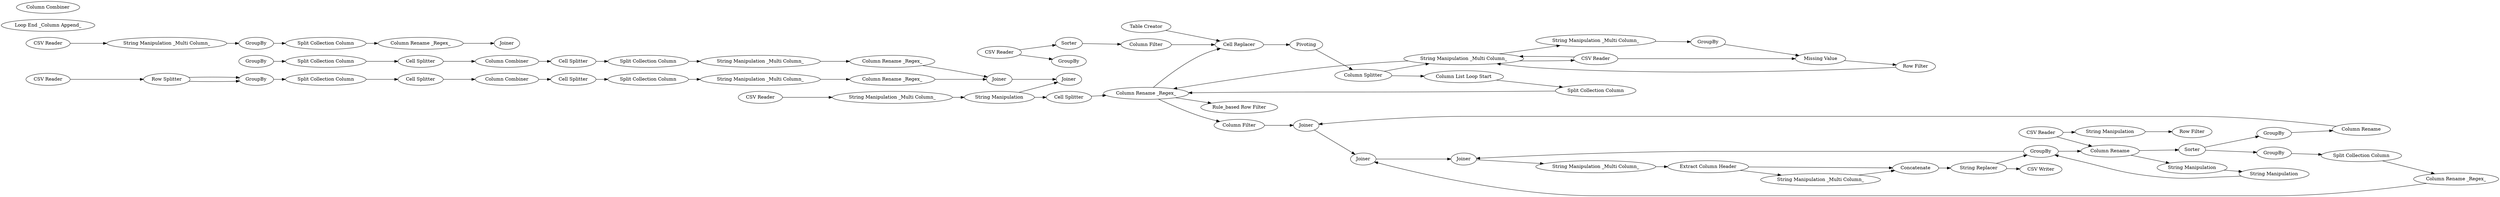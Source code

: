 digraph {
	1 [label="CSV Reader"]
	2 [label="CSV Reader"]
	3 [label="CSV Reader"]
	4 [label="String Manipulation _Multi Column_"]
	5 [label=GroupBy]
	7 [label="Row Splitter"]
	6 [label=GroupBy]
	10 [label="Cell Splitter"]
	12 [label="Split Collection Column"]
	21 [label=Joiner]
	23 [label="Column Combiner"]
	24 [label="Split Collection Column"]
	25 [label="Cell Splitter"]
	26 [label="Column Rename _Regex_"]
	27 [label="String Manipulation _Multi Column_"]
	28 [label="Column Combiner"]
	29 [label="String Manipulation _Multi Column_"]
	30 [label="Column Rename _Regex_"]
	31 [label="Cell Splitter"]
	32 [label="Split Collection Column"]
	33 [label="Cell Splitter"]
	34 [label="Split Collection Column"]
	35 [label=GroupBy]
	37 [label=Joiner]
	38 [label=Joiner]
	39 [label="Split Collection Column"]
	40 [label="String Manipulation _Multi Column_"]
	41 [label="Column Rename _Regex_"]
	43 [label="String Manipulation _Multi Column_"]
	44 [label="Extract Column Header"]
	45 [label=Concatenate]
	46 [label="CSV Writer"]
	47 [label="String Manipulation _Multi Column_"]
	48 [label="Column Filter"]
	49 [label="Rule_based Row Filter"]
	53 [label="String Manipulation"]
	54 [label="String Replacer"]
	55 [label="CSV Reader"]
	56 [label="CSV Reader"]
	57 [label="Row Filter"]
	58 [label=Sorter]
	59 [label=GroupBy]
	60 [label="String Manipulation"]
	61 [label=Joiner]
	62 [label="Column Rename"]
	65 [label=GroupBy]
	66 [label="Split Collection Column"]
	67 [label=Joiner]
	68 [label="Column Rename _Regex_"]
	69 [label=GroupBy]
	71 [label="Table Creator"]
	72 [label="Column Filter"]
	73 [label=Sorter]
	78 [label=Joiner]
	70 [label="Cell Replacer"]
	74 [label=Pivoting]
	75 [label="Column Splitter"]
	76 [label="Column List Loop Start"]
	77 [label="Split Collection Column"]
	78 [label="Column Rename _Regex_"]
	79 [label="Loop End _Column Append_"]
	80 [label="Column Rename _Regex_"]
	81 [label="Column Appender"]
	80 [label="CSV Reader"]
	85 [label=Joiner]
	81 [label="String Manipulation _Multi Column_"]
	82 [label="String Manipulation _Multi Column_"]
	83 [label="Missing Value"]
	84 [label=GroupBy]
	86 [label="Column Combiner"]
	87 [label="Cell Splitter"]
	89 [label="String Manipulation"]
	90 [label="String Manipulation"]
	91 [label="String Manipulation"]
	92 [label="Row Filter"]
	87 [label=GroupBy]
	88 [label="Cell Splitter"]
	89 [label="Column Rename"]
	6 -> 12
	10 -> 23
	12 -> 10
	23 -> 25
	24 -> 27
	25 -> 24
	26 -> 21
	27 -> 26
	28 -> 31
	29 -> 30
	30 -> 21
	31 -> 32
	32 -> 29
	33 -> 28
	34 -> 33
	35 -> 34
	70 -> 74
	74 -> 75
	75 -> 76
	75 -> 81
	76 -> 77
	77 -> 78
	78 -> 70
	81 -> 80
	80 -> 81
	81 -> 82
	82 -> 84
	83 -> 92
	84 -> 83
	87 -> 89
	89 -> 90
	90 -> 91
	91 -> 87
	92 -> 81
	1 -> 4
	2 -> 7
	3 -> 40
	4 -> 53
	5 -> 39
	7 -> 6
	7 -> 6
	21 -> 37
	39 -> 41
	40 -> 5
	41 -> 38
	43 -> 45
	44 -> 45
	44 -> 43
	45 -> 54
	47 -> 44
	48 -> 61
	53 -> 37
	53 -> 88
	54 -> 46
	54 -> 87
	55 -> 60
	55 -> 89
	56 -> 73
	56 -> 69
	58 -> 59
	58 -> 65
	59 -> 62
	60 -> 57
	61 -> 67
	62 -> 61
	65 -> 66
	66 -> 68
	67 -> 85
	68 -> 67
	71 -> 70
	72 -> 70
	73 -> 72
	78 -> 49
	78 -> 48
	81 -> 78
	80 -> 83
	85 -> 47
	87 -> 85
	88 -> 78
	89 -> 58
	rankdir=LR
}
